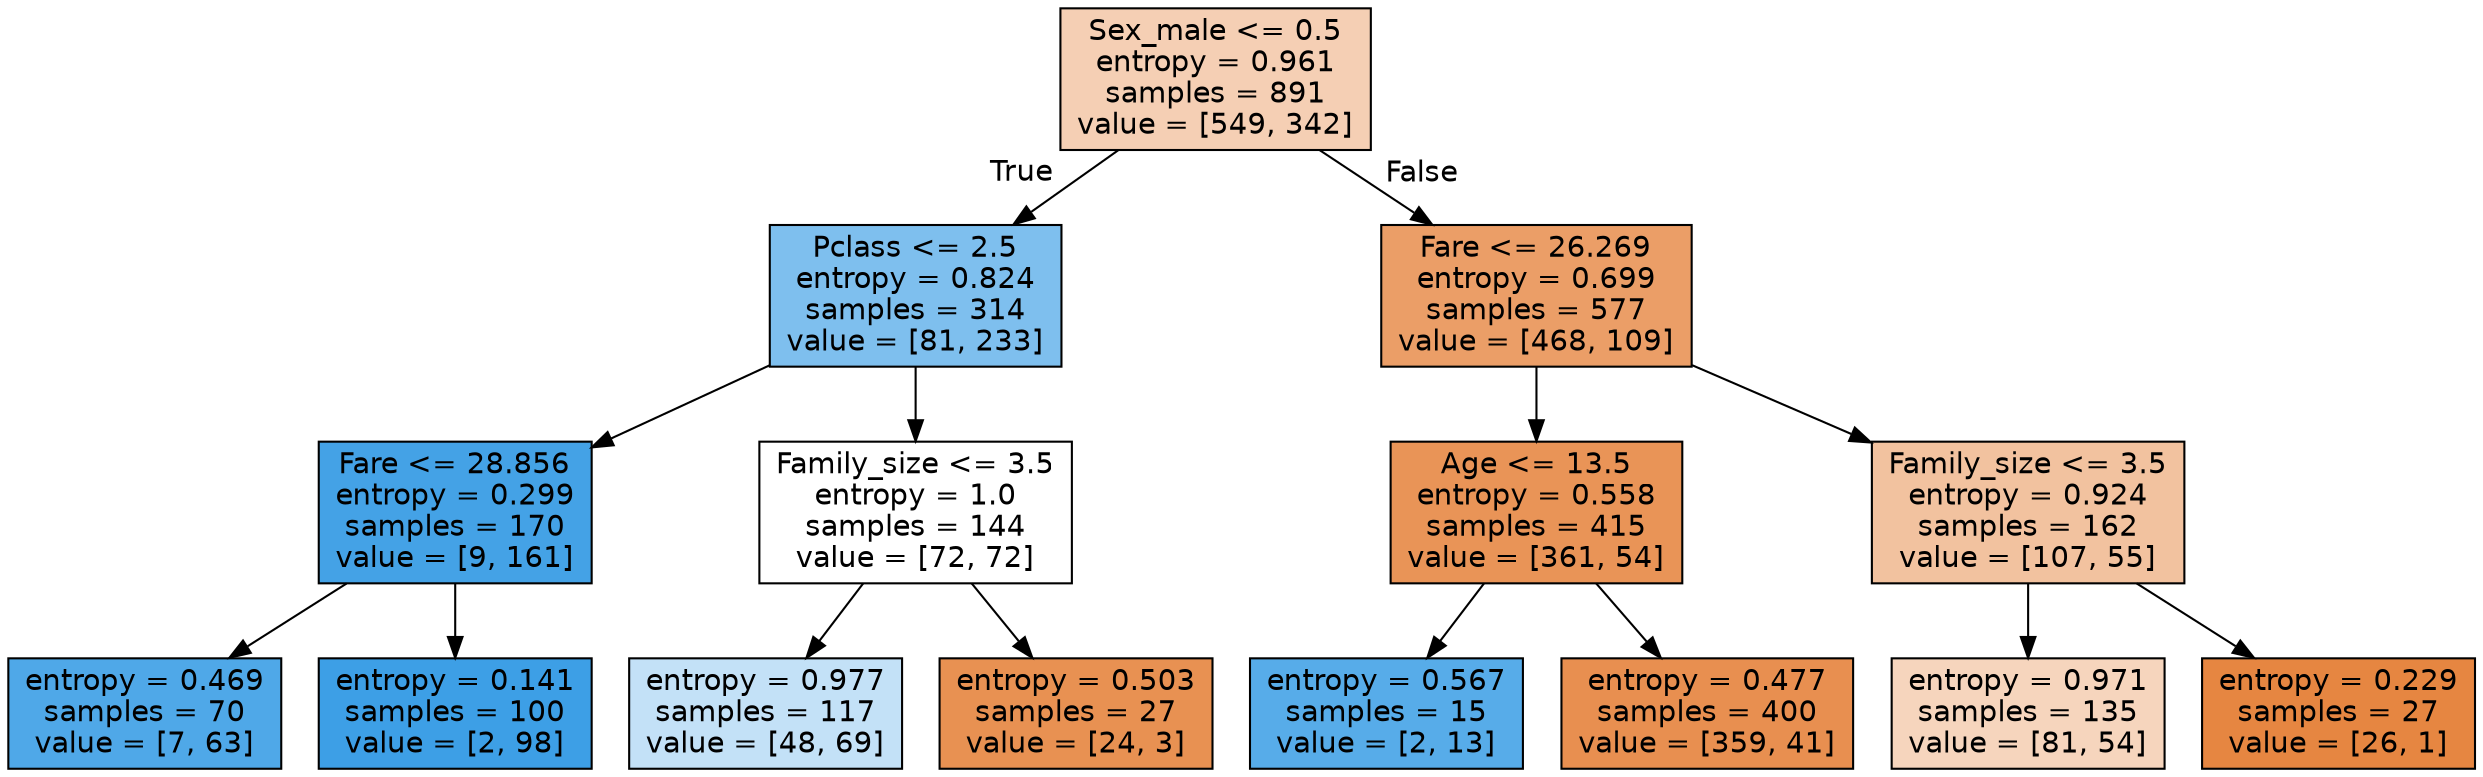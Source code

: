digraph Tree {
node [shape=box, style="filled", color="black", fontname="helvetica"] ;
edge [fontname="helvetica"] ;
0 [label="Sex_male <= 0.5\nentropy = 0.961\nsamples = 891\nvalue = [549, 342]", fillcolor="#f5cfb4"] ;
1 [label="Pclass <= 2.5\nentropy = 0.824\nsamples = 314\nvalue = [81, 233]", fillcolor="#7ebfee"] ;
0 -> 1 [labeldistance=2.5, labelangle=45, headlabel="True"] ;
2 [label="Fare <= 28.856\nentropy = 0.299\nsamples = 170\nvalue = [9, 161]", fillcolor="#44a2e6"] ;
1 -> 2 ;
3 [label="entropy = 0.469\nsamples = 70\nvalue = [7, 63]", fillcolor="#4fa8e8"] ;
2 -> 3 ;
4 [label="entropy = 0.141\nsamples = 100\nvalue = [2, 98]", fillcolor="#3d9fe6"] ;
2 -> 4 ;
5 [label="Family_size <= 3.5\nentropy = 1.0\nsamples = 144\nvalue = [72, 72]", fillcolor="#ffffff"] ;
1 -> 5 ;
6 [label="entropy = 0.977\nsamples = 117\nvalue = [48, 69]", fillcolor="#c3e1f7"] ;
5 -> 6 ;
7 [label="entropy = 0.503\nsamples = 27\nvalue = [24, 3]", fillcolor="#e89152"] ;
5 -> 7 ;
8 [label="Fare <= 26.269\nentropy = 0.699\nsamples = 577\nvalue = [468, 109]", fillcolor="#eb9e67"] ;
0 -> 8 [labeldistance=2.5, labelangle=-45, headlabel="False"] ;
9 [label="Age <= 13.5\nentropy = 0.558\nsamples = 415\nvalue = [361, 54]", fillcolor="#e99457"] ;
8 -> 9 ;
10 [label="entropy = 0.567\nsamples = 15\nvalue = [2, 13]", fillcolor="#57ace9"] ;
9 -> 10 ;
11 [label="entropy = 0.477\nsamples = 400\nvalue = [359, 41]", fillcolor="#e88f50"] ;
9 -> 11 ;
12 [label="Family_size <= 3.5\nentropy = 0.924\nsamples = 162\nvalue = [107, 55]", fillcolor="#f2c29f"] ;
8 -> 12 ;
13 [label="entropy = 0.971\nsamples = 135\nvalue = [81, 54]", fillcolor="#f6d5bd"] ;
12 -> 13 ;
14 [label="entropy = 0.229\nsamples = 27\nvalue = [26, 1]", fillcolor="#e68641"] ;
12 -> 14 ;
}
